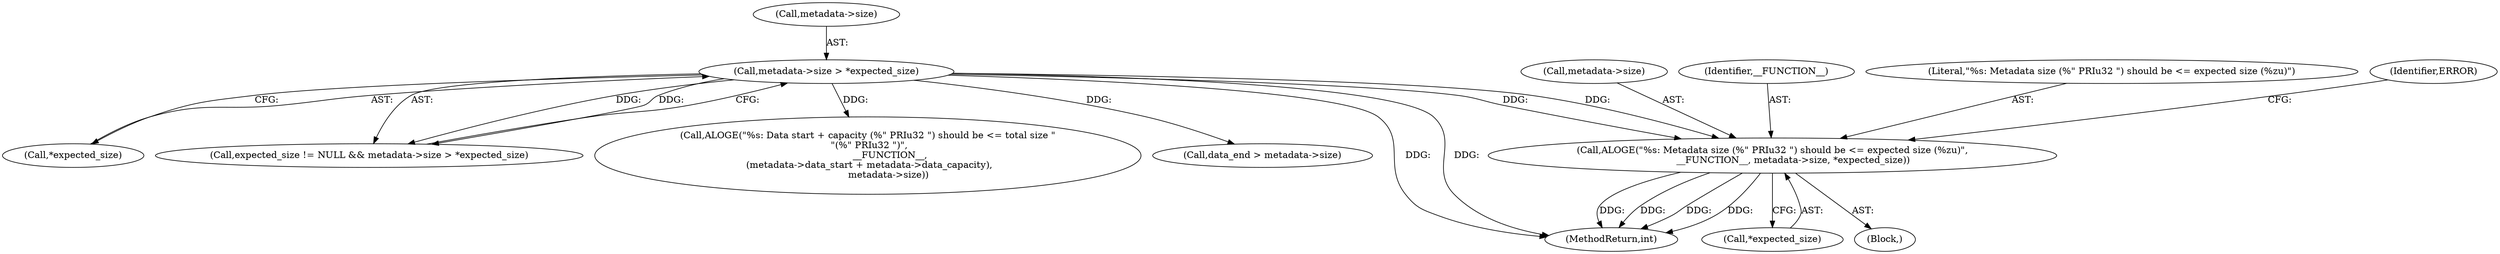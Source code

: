 digraph "0_Android_8e7a2b4d13bff03973dbad2bfb88a04296140433_0@pointer" {
"1000185" [label="(Call,ALOGE(\"%s: Metadata size (%\" PRIu32 \") should be <= expected size (%zu)\",\n              __FUNCTION__, metadata->size, *expected_size))"];
"1000178" [label="(Call,metadata->size > *expected_size)"];
"1000501" [label="(MethodReturn,int)"];
"1000182" [label="(Call,*expected_size)"];
"1000178" [label="(Call,metadata->size > *expected_size)"];
"1000179" [label="(Call,metadata->size)"];
"1000188" [label="(Call,metadata->size)"];
"1000174" [label="(Call,expected_size != NULL && metadata->size > *expected_size)"];
"1000187" [label="(Identifier,__FUNCTION__)"];
"1000276" [label="(Call,ALOGE(\"%s: Data start + capacity (%\" PRIu32 \") should be <= total size \"\n \"(%\" PRIu32 \")\",\n               __FUNCTION__,\n (metadata->data_start + metadata->data_capacity),\n              metadata->size))"];
"1000191" [label="(Call,*expected_size)"];
"1000184" [label="(Block,)"];
"1000185" [label="(Call,ALOGE(\"%s: Metadata size (%\" PRIu32 \") should be <= expected size (%zu)\",\n              __FUNCTION__, metadata->size, *expected_size))"];
"1000186" [label="(Literal,\"%s: Metadata size (%\" PRIu32 \") should be <= expected size (%zu)\")"];
"1000194" [label="(Identifier,ERROR)"];
"1000270" [label="(Call,data_end > metadata->size)"];
"1000185" -> "1000184"  [label="AST: "];
"1000185" -> "1000191"  [label="CFG: "];
"1000186" -> "1000185"  [label="AST: "];
"1000187" -> "1000185"  [label="AST: "];
"1000188" -> "1000185"  [label="AST: "];
"1000191" -> "1000185"  [label="AST: "];
"1000194" -> "1000185"  [label="CFG: "];
"1000185" -> "1000501"  [label="DDG: "];
"1000185" -> "1000501"  [label="DDG: "];
"1000185" -> "1000501"  [label="DDG: "];
"1000185" -> "1000501"  [label="DDG: "];
"1000178" -> "1000185"  [label="DDG: "];
"1000178" -> "1000185"  [label="DDG: "];
"1000178" -> "1000174"  [label="AST: "];
"1000178" -> "1000182"  [label="CFG: "];
"1000179" -> "1000178"  [label="AST: "];
"1000182" -> "1000178"  [label="AST: "];
"1000174" -> "1000178"  [label="CFG: "];
"1000178" -> "1000501"  [label="DDG: "];
"1000178" -> "1000501"  [label="DDG: "];
"1000178" -> "1000174"  [label="DDG: "];
"1000178" -> "1000174"  [label="DDG: "];
"1000178" -> "1000270"  [label="DDG: "];
"1000178" -> "1000276"  [label="DDG: "];
}
